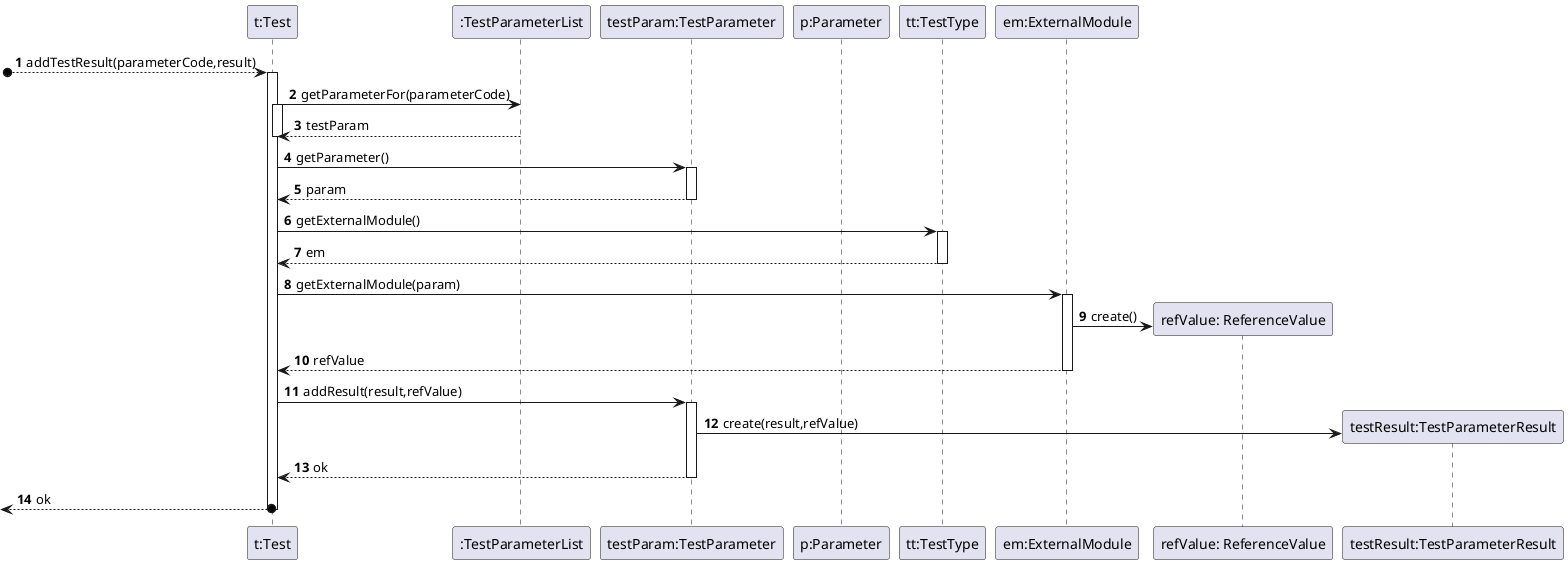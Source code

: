@startuml
'https://plantuml.com/sequence-diagram

autonumber
participant "t:Test" as Test
participant ":TestParameterList" as tpStore
participant "testParam:TestParameter" as TestPa
participant "p:Parameter" as Param
participant "tt:TestType" as TestTy
participant "em:ExternalModule" as ExMod
participant "refValue: ReferenceValue" as RefVal
participant "testResult:TestParameterResult" as TestParamRes

[o--> Test: addTestResult(parameterCode,result)

activate Test
Test -> tpStore: getParameterFor(parameterCode)
activate Test
tpStore --> Test: testParam
deactivate Test

Test -> TestPa: getParameter()
activate TestPa
TestPa --> Test: param
deactivate

Test -> TestTy: getExternalModule()
activate TestTy
TestTy --> Test: em
deactivate

Test -> ExMod: getExternalModule(param)
activate ExMod
ExMod -> RefVal**: create()
ExMod --> Test: refValue
deactivate

Test -> TestPa: addResult(result,refValue)
activate TestPa
TestPa -> TestParamRes**: create(result,refValue)
return ok
return ok

@enduml